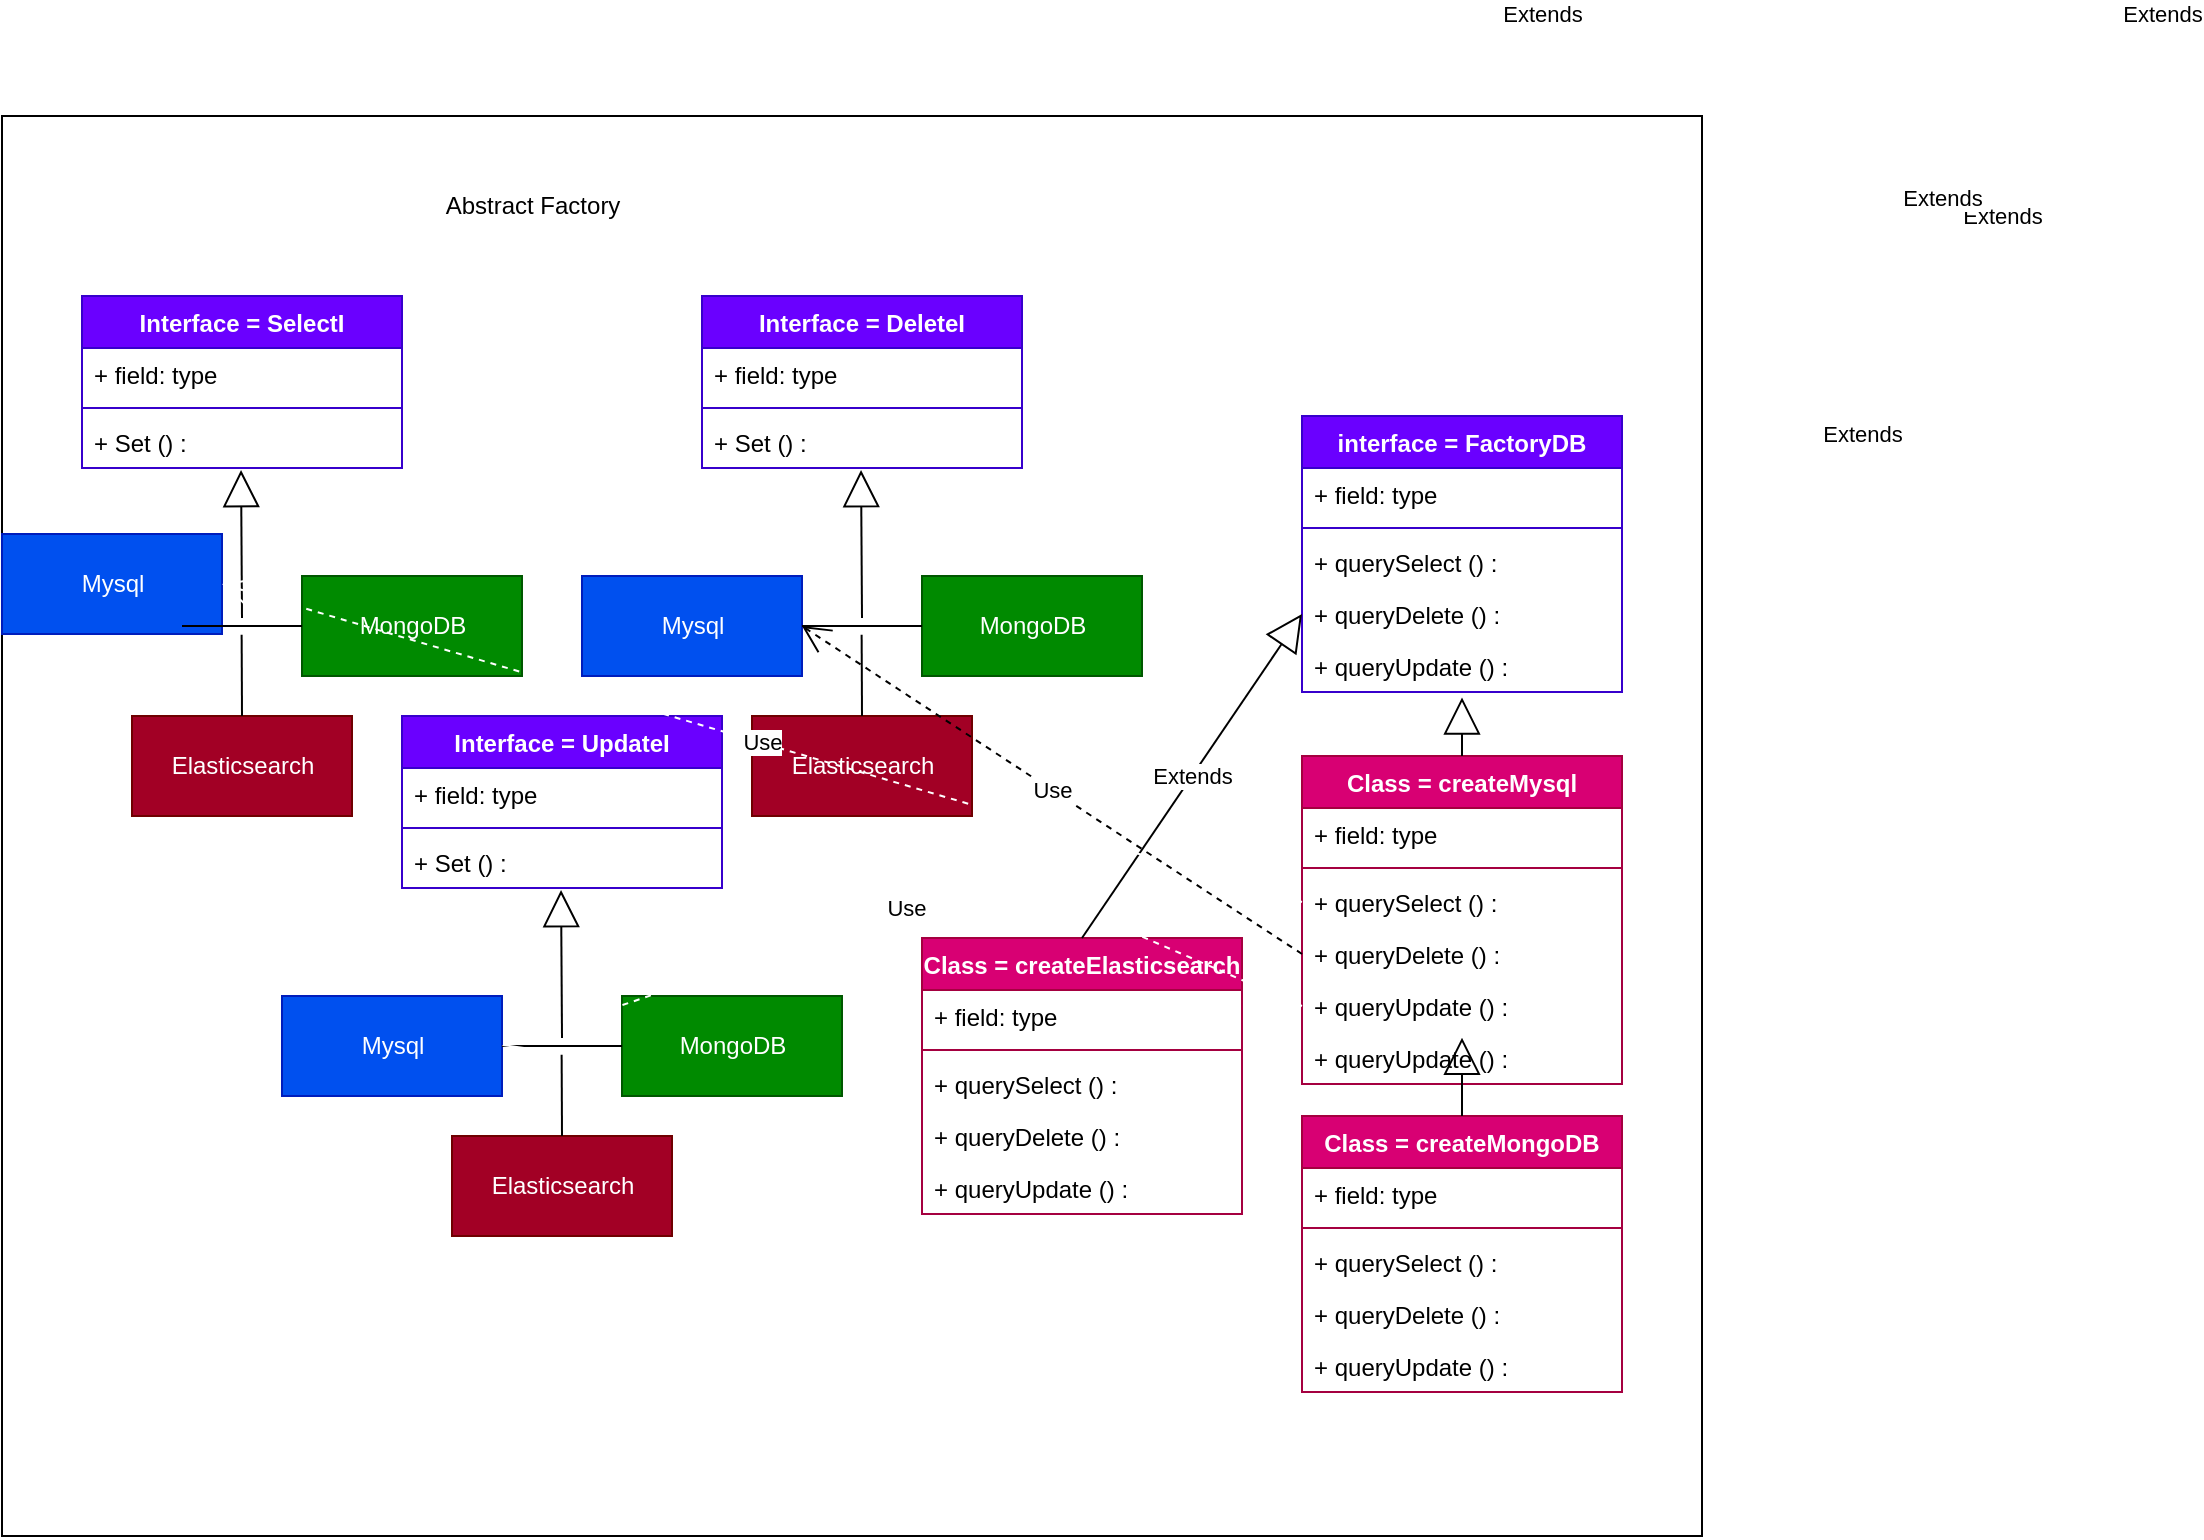 <mxfile>
    <diagram id="jqjye_m6mRfF35C3fPO6" name="Page-1">
        <mxGraphModel dx="1138" dy="839" grid="1" gridSize="10" guides="1" tooltips="1" connect="1" arrows="1" fold="1" page="1" pageScale="1" pageWidth="850" pageHeight="1100" math="0" shadow="0">
            <root>
                <mxCell id="0"/>
                <mxCell id="1" parent="0"/>
                <mxCell id="111" value="" style="rounded=0;whiteSpace=wrap;html=1;" vertex="1" parent="1">
                    <mxGeometry y="70" width="850" height="710" as="geometry"/>
                </mxCell>
                <mxCell id="27" value="Interface = SelectI" style="swimlane;fontStyle=1;align=center;verticalAlign=top;childLayout=stackLayout;horizontal=1;startSize=26;horizontalStack=0;resizeParent=1;resizeParentMax=0;resizeLast=0;collapsible=1;marginBottom=0;fillColor=#6a00ff;fontColor=#ffffff;strokeColor=#3700CC;" vertex="1" parent="1">
                    <mxGeometry x="40" y="160" width="160" height="86" as="geometry"/>
                </mxCell>
                <mxCell id="28" value="+ field: type" style="text;strokeColor=none;fillColor=none;align=left;verticalAlign=top;spacingLeft=4;spacingRight=4;overflow=hidden;rotatable=0;points=[[0,0.5],[1,0.5]];portConstraint=eastwest;" vertex="1" parent="27">
                    <mxGeometry y="26" width="160" height="26" as="geometry"/>
                </mxCell>
                <mxCell id="29" value="" style="line;strokeWidth=1;fillColor=none;align=left;verticalAlign=middle;spacingTop=-1;spacingLeft=3;spacingRight=3;rotatable=0;labelPosition=right;points=[];portConstraint=eastwest;strokeColor=inherit;" vertex="1" parent="27">
                    <mxGeometry y="52" width="160" height="8" as="geometry"/>
                </mxCell>
                <mxCell id="30" value="+ Set () :" style="text;strokeColor=none;fillColor=none;align=left;verticalAlign=top;spacingLeft=4;spacingRight=4;overflow=hidden;rotatable=0;points=[[0,0.5],[1,0.5]];portConstraint=eastwest;" vertex="1" parent="27">
                    <mxGeometry y="60" width="160" height="26" as="geometry"/>
                </mxCell>
                <mxCell id="31" value="Mysql" style="html=1;fillColor=#0050ef;fontColor=#ffffff;strokeColor=#001DBC;" vertex="1" parent="1">
                    <mxGeometry y="279" width="110" height="50" as="geometry"/>
                </mxCell>
                <mxCell id="32" value="MongoDB" style="html=1;fillColor=#008a00;fontColor=#ffffff;strokeColor=#005700;" vertex="1" parent="1">
                    <mxGeometry x="150" y="300" width="110" height="50" as="geometry"/>
                </mxCell>
                <mxCell id="33" value="Elasticsearch" style="html=1;fillColor=#a20025;fontColor=#ffffff;strokeColor=#6F0000;" vertex="1" parent="1">
                    <mxGeometry x="65" y="370" width="110" height="50" as="geometry"/>
                </mxCell>
                <mxCell id="34" value="Extends" style="endArrow=block;endSize=16;endFill=0;html=1;exitX=0.5;exitY=0;exitDx=0;exitDy=0;entryX=0.497;entryY=1.04;entryDx=0;entryDy=0;entryPerimeter=0;startArrow=none;" edge="1" parent="1" source="37" target="30">
                    <mxGeometry x="1" y="-689" width="160" relative="1" as="geometry">
                        <mxPoint x="330" y="340" as="sourcePoint"/>
                        <mxPoint x="490" y="340" as="targetPoint"/>
                        <mxPoint x="-39" y="-224" as="offset"/>
                    </mxGeometry>
                </mxCell>
                <mxCell id="38" value="" style="endArrow=none;endSize=16;endFill=0;html=1;exitX=0.5;exitY=0;exitDx=0;exitDy=0;entryX=0.497;entryY=1.04;entryDx=0;entryDy=0;entryPerimeter=0;" edge="1" parent="1" source="33" target="37">
                    <mxGeometry x="1" y="-689" width="160" relative="1" as="geometry">
                        <mxPoint x="120" y="370" as="sourcePoint"/>
                        <mxPoint x="119.52" y="247.04" as="targetPoint"/>
                        <mxPoint x="-39" y="-224" as="offset"/>
                    </mxGeometry>
                </mxCell>
                <mxCell id="37" value="" style="line;strokeWidth=1;fillColor=none;align=left;verticalAlign=middle;spacingTop=-1;spacingLeft=3;spacingRight=3;rotatable=0;labelPosition=right;points=[];portConstraint=eastwest;strokeColor=inherit;" vertex="1" parent="1">
                    <mxGeometry x="90" y="321" width="60" height="8" as="geometry"/>
                </mxCell>
                <mxCell id="39" value="Interface = DeleteI" style="swimlane;fontStyle=1;align=center;verticalAlign=top;childLayout=stackLayout;horizontal=1;startSize=26;horizontalStack=0;resizeParent=1;resizeParentMax=0;resizeLast=0;collapsible=1;marginBottom=0;fillColor=#6a00ff;fontColor=#ffffff;strokeColor=#3700CC;" vertex="1" parent="1">
                    <mxGeometry x="350" y="160" width="160" height="86" as="geometry"/>
                </mxCell>
                <mxCell id="40" value="+ field: type" style="text;strokeColor=none;fillColor=none;align=left;verticalAlign=top;spacingLeft=4;spacingRight=4;overflow=hidden;rotatable=0;points=[[0,0.5],[1,0.5]];portConstraint=eastwest;" vertex="1" parent="39">
                    <mxGeometry y="26" width="160" height="26" as="geometry"/>
                </mxCell>
                <mxCell id="41" value="" style="line;strokeWidth=1;fillColor=none;align=left;verticalAlign=middle;spacingTop=-1;spacingLeft=3;spacingRight=3;rotatable=0;labelPosition=right;points=[];portConstraint=eastwest;strokeColor=inherit;" vertex="1" parent="39">
                    <mxGeometry y="52" width="160" height="8" as="geometry"/>
                </mxCell>
                <mxCell id="42" value="+ Set () :" style="text;strokeColor=none;fillColor=none;align=left;verticalAlign=top;spacingLeft=4;spacingRight=4;overflow=hidden;rotatable=0;points=[[0,0.5],[1,0.5]];portConstraint=eastwest;" vertex="1" parent="39">
                    <mxGeometry y="60" width="160" height="26" as="geometry"/>
                </mxCell>
                <mxCell id="43" value="Mysql" style="html=1;fillColor=#0050ef;fontColor=#ffffff;strokeColor=#001DBC;" vertex="1" parent="1">
                    <mxGeometry x="290" y="300" width="110" height="50" as="geometry"/>
                </mxCell>
                <mxCell id="44" value="MongoDB" style="html=1;fillColor=#008a00;fontColor=#ffffff;strokeColor=#005700;" vertex="1" parent="1">
                    <mxGeometry x="460" y="300" width="110" height="50" as="geometry"/>
                </mxCell>
                <mxCell id="45" value="Elasticsearch" style="html=1;fillColor=#a20025;fontColor=#ffffff;strokeColor=#6F0000;" vertex="1" parent="1">
                    <mxGeometry x="375" y="370" width="110" height="50" as="geometry"/>
                </mxCell>
                <mxCell id="46" value="Extends" style="endArrow=block;endSize=16;endFill=0;html=1;exitX=0.5;exitY=0;exitDx=0;exitDy=0;entryX=0.497;entryY=1.04;entryDx=0;entryDy=0;entryPerimeter=0;startArrow=none;" edge="1" parent="1" source="48" target="42">
                    <mxGeometry x="1" y="-689" width="160" relative="1" as="geometry">
                        <mxPoint x="640" y="340" as="sourcePoint"/>
                        <mxPoint x="800" y="340" as="targetPoint"/>
                        <mxPoint x="-39" y="-224" as="offset"/>
                    </mxGeometry>
                </mxCell>
                <mxCell id="47" value="" style="endArrow=none;endSize=16;endFill=0;html=1;exitX=0.5;exitY=0;exitDx=0;exitDy=0;entryX=0.497;entryY=1.04;entryDx=0;entryDy=0;entryPerimeter=0;" edge="1" parent="1" source="45" target="48">
                    <mxGeometry x="1" y="-689" width="160" relative="1" as="geometry">
                        <mxPoint x="430" y="370" as="sourcePoint"/>
                        <mxPoint x="429.52" y="247.04" as="targetPoint"/>
                        <mxPoint x="-39" y="-224" as="offset"/>
                    </mxGeometry>
                </mxCell>
                <mxCell id="48" value="" style="line;strokeWidth=1;fillColor=none;align=left;verticalAlign=middle;spacingTop=-1;spacingLeft=3;spacingRight=3;rotatable=0;labelPosition=right;points=[];portConstraint=eastwest;strokeColor=inherit;" vertex="1" parent="1">
                    <mxGeometry x="400" y="321" width="60" height="8" as="geometry"/>
                </mxCell>
                <mxCell id="49" value="Interface = UpdateI" style="swimlane;fontStyle=1;align=center;verticalAlign=top;childLayout=stackLayout;horizontal=1;startSize=26;horizontalStack=0;resizeParent=1;resizeParentMax=0;resizeLast=0;collapsible=1;marginBottom=0;fillColor=#6a00ff;fontColor=#ffffff;strokeColor=#3700CC;" vertex="1" parent="1">
                    <mxGeometry x="200" y="370" width="160" height="86" as="geometry"/>
                </mxCell>
                <mxCell id="50" value="+ field: type" style="text;strokeColor=none;fillColor=none;align=left;verticalAlign=top;spacingLeft=4;spacingRight=4;overflow=hidden;rotatable=0;points=[[0,0.5],[1,0.5]];portConstraint=eastwest;" vertex="1" parent="49">
                    <mxGeometry y="26" width="160" height="26" as="geometry"/>
                </mxCell>
                <mxCell id="51" value="" style="line;strokeWidth=1;fillColor=none;align=left;verticalAlign=middle;spacingTop=-1;spacingLeft=3;spacingRight=3;rotatable=0;labelPosition=right;points=[];portConstraint=eastwest;strokeColor=inherit;" vertex="1" parent="49">
                    <mxGeometry y="52" width="160" height="8" as="geometry"/>
                </mxCell>
                <mxCell id="52" value="+ Set () :" style="text;strokeColor=none;fillColor=none;align=left;verticalAlign=top;spacingLeft=4;spacingRight=4;overflow=hidden;rotatable=0;points=[[0,0.5],[1,0.5]];portConstraint=eastwest;" vertex="1" parent="49">
                    <mxGeometry y="60" width="160" height="26" as="geometry"/>
                </mxCell>
                <mxCell id="53" value="Mysql" style="html=1;fillColor=#0050ef;fontColor=#ffffff;strokeColor=#001DBC;" vertex="1" parent="1">
                    <mxGeometry x="140" y="510" width="110" height="50" as="geometry"/>
                </mxCell>
                <mxCell id="54" value="MongoDB" style="html=1;fillColor=#008a00;fontColor=#ffffff;strokeColor=#005700;" vertex="1" parent="1">
                    <mxGeometry x="310" y="510" width="110" height="50" as="geometry"/>
                </mxCell>
                <mxCell id="55" value="Elasticsearch" style="html=1;fillColor=#a20025;fontColor=#ffffff;strokeColor=#6F0000;" vertex="1" parent="1">
                    <mxGeometry x="225" y="580" width="110" height="50" as="geometry"/>
                </mxCell>
                <mxCell id="56" value="Extends" style="endArrow=block;endSize=16;endFill=0;html=1;exitX=0.5;exitY=0;exitDx=0;exitDy=0;entryX=0.497;entryY=1.04;entryDx=0;entryDy=0;entryPerimeter=0;startArrow=none;" edge="1" parent="1" source="58" target="52">
                    <mxGeometry x="1" y="-689" width="160" relative="1" as="geometry">
                        <mxPoint x="490" y="550" as="sourcePoint"/>
                        <mxPoint x="650" y="550" as="targetPoint"/>
                        <mxPoint x="-39" y="-224" as="offset"/>
                    </mxGeometry>
                </mxCell>
                <mxCell id="57" value="" style="endArrow=none;endSize=16;endFill=0;html=1;exitX=0.5;exitY=0;exitDx=0;exitDy=0;entryX=0.497;entryY=1.04;entryDx=0;entryDy=0;entryPerimeter=0;" edge="1" parent="1" source="55" target="58">
                    <mxGeometry x="1" y="-689" width="160" relative="1" as="geometry">
                        <mxPoint x="280" y="580" as="sourcePoint"/>
                        <mxPoint x="279.52" y="457.04" as="targetPoint"/>
                        <mxPoint x="-39" y="-224" as="offset"/>
                    </mxGeometry>
                </mxCell>
                <mxCell id="58" value="" style="line;strokeWidth=1;fillColor=none;align=left;verticalAlign=middle;spacingTop=-1;spacingLeft=3;spacingRight=3;rotatable=0;labelPosition=right;points=[];portConstraint=eastwest;strokeColor=inherit;" vertex="1" parent="1">
                    <mxGeometry x="250" y="531" width="60" height="8" as="geometry"/>
                </mxCell>
                <mxCell id="62" value="interface = FactoryDB" style="swimlane;fontStyle=1;align=center;verticalAlign=top;childLayout=stackLayout;horizontal=1;startSize=26;horizontalStack=0;resizeParent=1;resizeParentMax=0;resizeLast=0;collapsible=1;marginBottom=0;fillColor=#6a00ff;fontColor=#ffffff;strokeColor=#3700CC;" vertex="1" parent="1">
                    <mxGeometry x="650" y="220" width="160" height="138" as="geometry"/>
                </mxCell>
                <mxCell id="63" value="+ field: type" style="text;strokeColor=none;fillColor=none;align=left;verticalAlign=top;spacingLeft=4;spacingRight=4;overflow=hidden;rotatable=0;points=[[0,0.5],[1,0.5]];portConstraint=eastwest;" vertex="1" parent="62">
                    <mxGeometry y="26" width="160" height="26" as="geometry"/>
                </mxCell>
                <mxCell id="64" value="" style="line;strokeWidth=1;fillColor=none;align=left;verticalAlign=middle;spacingTop=-1;spacingLeft=3;spacingRight=3;rotatable=0;labelPosition=right;points=[];portConstraint=eastwest;strokeColor=inherit;" vertex="1" parent="62">
                    <mxGeometry y="52" width="160" height="8" as="geometry"/>
                </mxCell>
                <mxCell id="65" value="+ querySelect () :" style="text;strokeColor=none;fillColor=none;align=left;verticalAlign=top;spacingLeft=4;spacingRight=4;overflow=hidden;rotatable=0;points=[[0,0.5],[1,0.5]];portConstraint=eastwest;" vertex="1" parent="62">
                    <mxGeometry y="60" width="160" height="26" as="geometry"/>
                </mxCell>
                <mxCell id="68" value="+ queryDelete () :" style="text;strokeColor=none;fillColor=none;align=left;verticalAlign=top;spacingLeft=4;spacingRight=4;overflow=hidden;rotatable=0;points=[[0,0.5],[1,0.5]];portConstraint=eastwest;" vertex="1" parent="62">
                    <mxGeometry y="86" width="160" height="26" as="geometry"/>
                </mxCell>
                <mxCell id="69" value="+ queryUpdate () :" style="text;strokeColor=none;fillColor=none;align=left;verticalAlign=top;spacingLeft=4;spacingRight=4;overflow=hidden;rotatable=0;points=[[0,0.5],[1,0.5]];portConstraint=eastwest;" vertex="1" parent="62">
                    <mxGeometry y="112" width="160" height="26" as="geometry"/>
                </mxCell>
                <mxCell id="81" value="Class = createMysql" style="swimlane;fontStyle=1;align=center;verticalAlign=top;childLayout=stackLayout;horizontal=1;startSize=26;horizontalStack=0;resizeParent=1;resizeParentMax=0;resizeLast=0;collapsible=1;marginBottom=0;fillColor=#d80073;fontColor=#ffffff;strokeColor=#A50040;" vertex="1" parent="1">
                    <mxGeometry x="650" y="390" width="160" height="164" as="geometry"/>
                </mxCell>
                <mxCell id="82" value="+ field: type" style="text;strokeColor=none;fillColor=none;align=left;verticalAlign=top;spacingLeft=4;spacingRight=4;overflow=hidden;rotatable=0;points=[[0,0.5],[1,0.5]];portConstraint=eastwest;" vertex="1" parent="81">
                    <mxGeometry y="26" width="160" height="26" as="geometry"/>
                </mxCell>
                <mxCell id="83" value="" style="line;strokeWidth=1;fillColor=none;align=left;verticalAlign=middle;spacingTop=-1;spacingLeft=3;spacingRight=3;rotatable=0;labelPosition=right;points=[];portConstraint=eastwest;strokeColor=inherit;" vertex="1" parent="81">
                    <mxGeometry y="52" width="160" height="8" as="geometry"/>
                </mxCell>
                <mxCell id="84" value="+ querySelect () :" style="text;strokeColor=none;fillColor=none;align=left;verticalAlign=top;spacingLeft=4;spacingRight=4;overflow=hidden;rotatable=0;points=[[0,0.5],[1,0.5]];portConstraint=eastwest;" vertex="1" parent="81">
                    <mxGeometry y="60" width="160" height="26" as="geometry"/>
                </mxCell>
                <mxCell id="85" value="+ queryDelete () :" style="text;strokeColor=none;fillColor=none;align=left;verticalAlign=top;spacingLeft=4;spacingRight=4;overflow=hidden;rotatable=0;points=[[0,0.5],[1,0.5]];portConstraint=eastwest;" vertex="1" parent="81">
                    <mxGeometry y="86" width="160" height="26" as="geometry"/>
                </mxCell>
                <mxCell id="86" value="+ queryUpdate () :" style="text;strokeColor=none;fillColor=none;align=left;verticalAlign=top;spacingLeft=4;spacingRight=4;overflow=hidden;rotatable=0;points=[[0,0.5],[1,0.5]];portConstraint=eastwest;" vertex="1" parent="81">
                    <mxGeometry y="112" width="160" height="26" as="geometry"/>
                </mxCell>
                <mxCell id="113" value="+ queryUpdate () :" style="text;strokeColor=none;fillColor=none;align=left;verticalAlign=top;spacingLeft=4;spacingRight=4;overflow=hidden;rotatable=0;points=[[0,0.5],[1,0.5]];portConstraint=eastwest;" vertex="1" parent="81">
                    <mxGeometry y="138" width="160" height="26" as="geometry"/>
                </mxCell>
                <mxCell id="87" value="Class = createMongoDB" style="swimlane;fontStyle=1;align=center;verticalAlign=top;childLayout=stackLayout;horizontal=1;startSize=26;horizontalStack=0;resizeParent=1;resizeParentMax=0;resizeLast=0;collapsible=1;marginBottom=0;fillColor=#d80073;fontColor=#ffffff;strokeColor=#A50040;" vertex="1" parent="1">
                    <mxGeometry x="650" y="570" width="160" height="138" as="geometry"/>
                </mxCell>
                <mxCell id="88" value="+ field: type" style="text;strokeColor=none;fillColor=none;align=left;verticalAlign=top;spacingLeft=4;spacingRight=4;overflow=hidden;rotatable=0;points=[[0,0.5],[1,0.5]];portConstraint=eastwest;" vertex="1" parent="87">
                    <mxGeometry y="26" width="160" height="26" as="geometry"/>
                </mxCell>
                <mxCell id="89" value="" style="line;strokeWidth=1;fillColor=none;align=left;verticalAlign=middle;spacingTop=-1;spacingLeft=3;spacingRight=3;rotatable=0;labelPosition=right;points=[];portConstraint=eastwest;strokeColor=inherit;" vertex="1" parent="87">
                    <mxGeometry y="52" width="160" height="8" as="geometry"/>
                </mxCell>
                <mxCell id="90" value="+ querySelect () :" style="text;strokeColor=none;fillColor=none;align=left;verticalAlign=top;spacingLeft=4;spacingRight=4;overflow=hidden;rotatable=0;points=[[0,0.5],[1,0.5]];portConstraint=eastwest;" vertex="1" parent="87">
                    <mxGeometry y="60" width="160" height="26" as="geometry"/>
                </mxCell>
                <mxCell id="91" value="+ queryDelete () :" style="text;strokeColor=none;fillColor=none;align=left;verticalAlign=top;spacingLeft=4;spacingRight=4;overflow=hidden;rotatable=0;points=[[0,0.5],[1,0.5]];portConstraint=eastwest;" vertex="1" parent="87">
                    <mxGeometry y="86" width="160" height="26" as="geometry"/>
                </mxCell>
                <mxCell id="92" value="+ queryUpdate () :" style="text;strokeColor=none;fillColor=none;align=left;verticalAlign=top;spacingLeft=4;spacingRight=4;overflow=hidden;rotatable=0;points=[[0,0.5],[1,0.5]];portConstraint=eastwest;" vertex="1" parent="87">
                    <mxGeometry y="112" width="160" height="26" as="geometry"/>
                </mxCell>
                <mxCell id="93" value="Class = createElasticsearch" style="swimlane;fontStyle=1;align=center;verticalAlign=top;childLayout=stackLayout;horizontal=1;startSize=26;horizontalStack=0;resizeParent=1;resizeParentMax=0;resizeLast=0;collapsible=1;marginBottom=0;fillColor=#d80073;fontColor=#ffffff;strokeColor=#A50040;" vertex="1" parent="1">
                    <mxGeometry x="460" y="481" width="160" height="138" as="geometry"/>
                </mxCell>
                <mxCell id="94" value="+ field: type" style="text;strokeColor=none;fillColor=none;align=left;verticalAlign=top;spacingLeft=4;spacingRight=4;overflow=hidden;rotatable=0;points=[[0,0.5],[1,0.5]];portConstraint=eastwest;" vertex="1" parent="93">
                    <mxGeometry y="26" width="160" height="26" as="geometry"/>
                </mxCell>
                <mxCell id="95" value="" style="line;strokeWidth=1;fillColor=none;align=left;verticalAlign=middle;spacingTop=-1;spacingLeft=3;spacingRight=3;rotatable=0;labelPosition=right;points=[];portConstraint=eastwest;strokeColor=inherit;" vertex="1" parent="93">
                    <mxGeometry y="52" width="160" height="8" as="geometry"/>
                </mxCell>
                <mxCell id="96" value="+ querySelect () :" style="text;strokeColor=none;fillColor=none;align=left;verticalAlign=top;spacingLeft=4;spacingRight=4;overflow=hidden;rotatable=0;points=[[0,0.5],[1,0.5]];portConstraint=eastwest;" vertex="1" parent="93">
                    <mxGeometry y="60" width="160" height="26" as="geometry"/>
                </mxCell>
                <mxCell id="97" value="+ queryDelete () :" style="text;strokeColor=none;fillColor=none;align=left;verticalAlign=top;spacingLeft=4;spacingRight=4;overflow=hidden;rotatable=0;points=[[0,0.5],[1,0.5]];portConstraint=eastwest;" vertex="1" parent="93">
                    <mxGeometry y="86" width="160" height="26" as="geometry"/>
                </mxCell>
                <mxCell id="98" value="+ queryUpdate () :" style="text;strokeColor=none;fillColor=none;align=left;verticalAlign=top;spacingLeft=4;spacingRight=4;overflow=hidden;rotatable=0;points=[[0,0.5],[1,0.5]];portConstraint=eastwest;" vertex="1" parent="93">
                    <mxGeometry y="112" width="160" height="26" as="geometry"/>
                </mxCell>
                <mxCell id="99" value="Extends" style="endArrow=block;endSize=16;endFill=0;html=1;entryX=0;entryY=0.5;entryDx=0;entryDy=0;exitX=0.5;exitY=0;exitDx=0;exitDy=0;" edge="1" parent="1" source="93" target="68">
                    <mxGeometry width="160" relative="1" as="geometry">
                        <mxPoint x="550" y="440" as="sourcePoint"/>
                        <mxPoint x="560" y="480" as="targetPoint"/>
                    </mxGeometry>
                </mxCell>
                <mxCell id="103" value="Extends" style="endArrow=block;endSize=16;endFill=0;html=1;exitX=0.5;exitY=0;exitDx=0;exitDy=0;entryX=0.5;entryY=1.104;entryDx=0;entryDy=0;entryPerimeter=0;" edge="1" parent="1" source="81" target="69">
                    <mxGeometry x="1" y="-362" width="160" relative="1" as="geometry">
                        <mxPoint x="400" y="480" as="sourcePoint"/>
                        <mxPoint x="560" y="480" as="targetPoint"/>
                        <mxPoint x="-92" y="-241" as="offset"/>
                    </mxGeometry>
                </mxCell>
                <mxCell id="106" value="Extends" style="endArrow=block;endSize=16;endFill=0;html=1;exitX=0.5;exitY=0;exitDx=0;exitDy=0;entryX=0.5;entryY=1.109;entryDx=0;entryDy=0;entryPerimeter=0;" edge="1" parent="1" source="87" target="86">
                    <mxGeometry x="1" y="-484" width="160" relative="1" as="geometry">
                        <mxPoint x="400" y="480" as="sourcePoint"/>
                        <mxPoint x="560" y="480" as="targetPoint"/>
                        <mxPoint x="-244" y="-420" as="offset"/>
                    </mxGeometry>
                </mxCell>
                <mxCell id="107" value="Use" style="endArrow=open;endSize=12;dashed=1;html=1;exitX=0;exitY=0.5;exitDx=0;exitDy=0;entryX=1;entryY=0.5;entryDx=0;entryDy=0;strokeColor=#FFFFFF;" edge="1" parent="1" source="84" target="31">
                    <mxGeometry width="160" relative="1" as="geometry">
                        <mxPoint x="490" y="430" as="sourcePoint"/>
                        <mxPoint x="650" y="430" as="targetPoint"/>
                    </mxGeometry>
                </mxCell>
                <mxCell id="108" value="Use" style="endArrow=open;endSize=12;dashed=1;html=1;exitX=0;exitY=0.5;exitDx=0;exitDy=0;entryX=1;entryY=0.5;entryDx=0;entryDy=0;" edge="1" parent="1" source="85" target="43">
                    <mxGeometry width="160" relative="1" as="geometry">
                        <mxPoint x="380" y="520" as="sourcePoint"/>
                        <mxPoint x="540" y="520" as="targetPoint"/>
                    </mxGeometry>
                </mxCell>
                <mxCell id="109" value="Use" style="endArrow=open;endSize=12;dashed=1;html=1;strokeColor=#FFFFFF;exitX=0;exitY=0.5;exitDx=0;exitDy=0;entryX=1;entryY=0.5;entryDx=0;entryDy=0;" edge="1" parent="1" source="86" target="53">
                    <mxGeometry width="160" relative="1" as="geometry">
                        <mxPoint x="380" y="450" as="sourcePoint"/>
                        <mxPoint x="540" y="450" as="targetPoint"/>
                        <Array as="points">
                            <mxPoint x="500" y="450"/>
                        </Array>
                    </mxGeometry>
                </mxCell>
                <mxCell id="112" value="Abstract Factory" style="text;html=1;align=center;verticalAlign=middle;resizable=0;points=[];autosize=1;strokeColor=none;fillColor=none;" vertex="1" parent="1">
                    <mxGeometry x="210" y="100" width="110" height="30" as="geometry"/>
                </mxCell>
            </root>
        </mxGraphModel>
    </diagram>
</mxfile>
